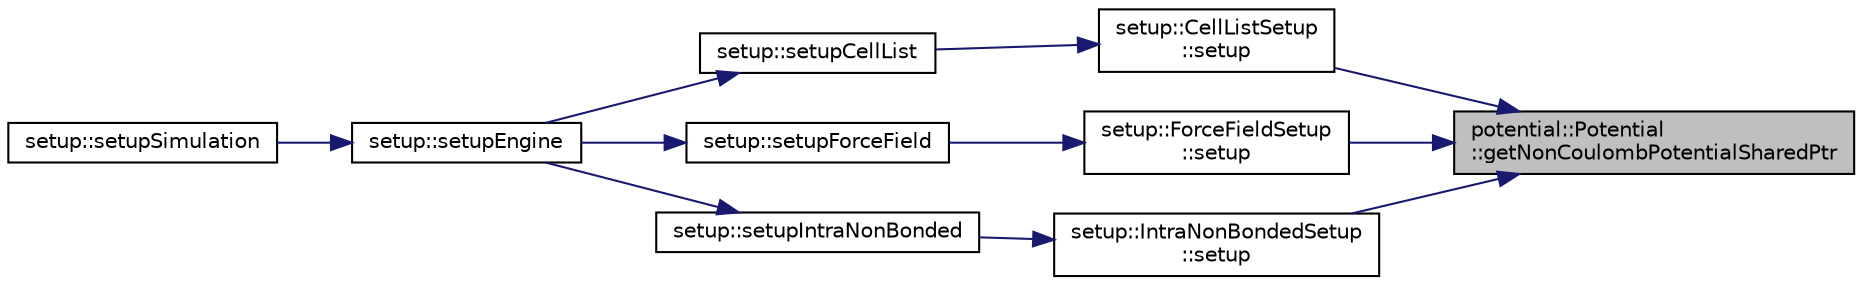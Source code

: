 digraph "potential::Potential::getNonCoulombPotentialSharedPtr"
{
 // LATEX_PDF_SIZE
  edge [fontname="Helvetica",fontsize="10",labelfontname="Helvetica",labelfontsize="10"];
  node [fontname="Helvetica",fontsize="10",shape=record];
  rankdir="RL";
  Node1 [label="potential::Potential\l::getNonCoulombPotentialSharedPtr",height=0.2,width=0.4,color="black", fillcolor="grey75", style="filled", fontcolor="black",tooltip=" "];
  Node1 -> Node2 [dir="back",color="midnightblue",fontsize="10",style="solid",fontname="Helvetica"];
  Node2 [label="setup::CellListSetup\l::setup",height=0.2,width=0.4,color="black", fillcolor="white", style="filled",URL="$classsetup_1_1CellListSetup.html#a81225ba9cd7f1c179ab028cfb510bab7",tooltip="setup cell list"];
  Node2 -> Node3 [dir="back",color="midnightblue",fontsize="10",style="solid",fontname="Helvetica"];
  Node3 [label="setup::setupCellList",height=0.2,width=0.4,color="black", fillcolor="white", style="filled",URL="$namespacesetup.html#a11baf0cd33387ec30eef3215eee83d4f",tooltip="wrapper to build SetupCellList object and call setup"];
  Node3 -> Node4 [dir="back",color="midnightblue",fontsize="10",style="solid",fontname="Helvetica"];
  Node4 [label="setup::setupEngine",height=0.2,width=0.4,color="black", fillcolor="white", style="filled",URL="$namespacesetup.html#aa83171046bbca205b3db6e0cd2dbc4e1",tooltip="setup the engine"];
  Node4 -> Node5 [dir="back",color="midnightblue",fontsize="10",style="solid",fontname="Helvetica"];
  Node5 [label="setup::setupSimulation",height=0.2,width=0.4,color="black", fillcolor="white", style="filled",URL="$namespacesetup.html#a1c000cdfa46aed7d8018017635915ae1",tooltip="setup the engine"];
  Node1 -> Node6 [dir="back",color="midnightblue",fontsize="10",style="solid",fontname="Helvetica"];
  Node6 [label="setup::ForceFieldSetup\l::setup",height=0.2,width=0.4,color="black", fillcolor="white", style="filled",URL="$classsetup_1_1ForceFieldSetup.html#a0358c011534d4c93067e197065439988",tooltip="setup force field"];
  Node6 -> Node7 [dir="back",color="midnightblue",fontsize="10",style="solid",fontname="Helvetica"];
  Node7 [label="setup::setupForceField",height=0.2,width=0.4,color="black", fillcolor="white", style="filled",URL="$namespacesetup.html#a935d2b6a37e60c00306bf5fdfbebc6b9",tooltip="wrapper to construct ForceFieldSetup object and setup the force field"];
  Node7 -> Node4 [dir="back",color="midnightblue",fontsize="10",style="solid",fontname="Helvetica"];
  Node1 -> Node8 [dir="back",color="midnightblue",fontsize="10",style="solid",fontname="Helvetica"];
  Node8 [label="setup::IntraNonBondedSetup\l::setup",height=0.2,width=0.4,color="black", fillcolor="white", style="filled",URL="$classsetup_1_1IntraNonBondedSetup.html#ab1f65245613fc2b368611b02ad124f89",tooltip="Setup intra non bonded interactions."];
  Node8 -> Node9 [dir="back",color="midnightblue",fontsize="10",style="solid",fontname="Helvetica"];
  Node9 [label="setup::setupIntraNonBonded",height=0.2,width=0.4,color="black", fillcolor="white", style="filled",URL="$namespacesetup.html#a6ce22fdfb227342358b4e2c8bdd6d948",tooltip="wrapper to construct IntraNonBondedSetup object and setup the intra non bonded interactions"];
  Node9 -> Node4 [dir="back",color="midnightblue",fontsize="10",style="solid",fontname="Helvetica"];
}
